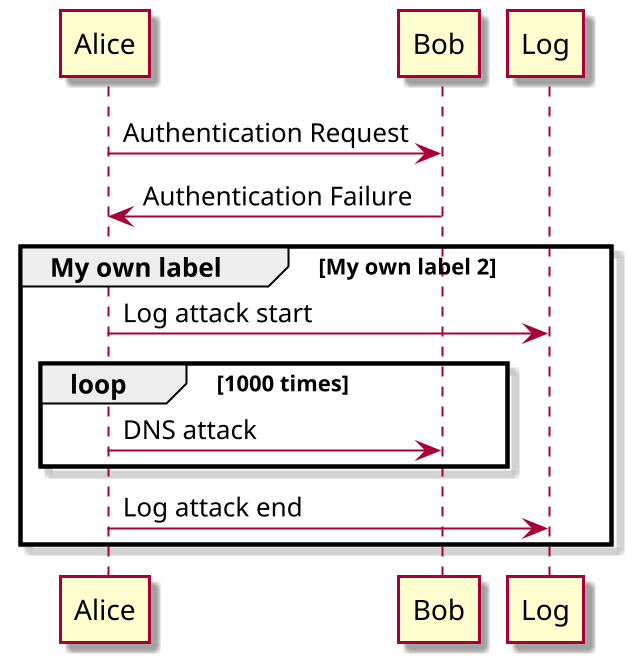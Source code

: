 @startuml Secondary Group Label
skin rose
scale 2
/'
For group, it is possible to add, between[ and ],
a secondary text or label that will be displayed into the header.
'/
Alice -> Bob : Authentication Request
Alice <- Bob : Authentication Failure
group My own label [My own label 2]
    Alice -> Log : Log attack start
    loop 1000 times
        Alice -> Bob : DNS attack
    end
    Alice -> Log : Log attack end
end
@enduml
